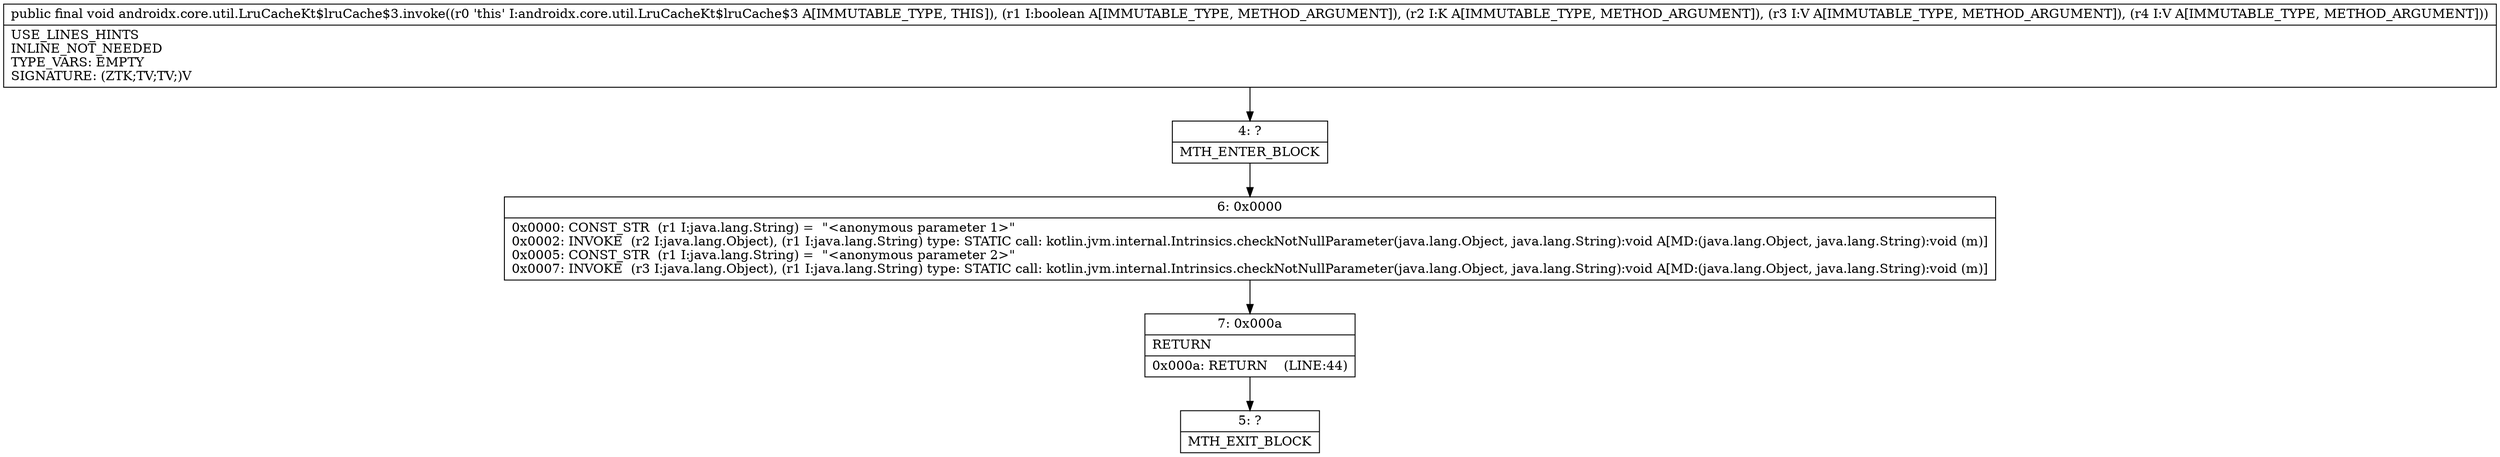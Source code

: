 digraph "CFG forandroidx.core.util.LruCacheKt$lruCache$3.invoke(ZLjava\/lang\/Object;Ljava\/lang\/Object;Ljava\/lang\/Object;)V" {
Node_4 [shape=record,label="{4\:\ ?|MTH_ENTER_BLOCK\l}"];
Node_6 [shape=record,label="{6\:\ 0x0000|0x0000: CONST_STR  (r1 I:java.lang.String) =  \"\<anonymous parameter 1\>\" \l0x0002: INVOKE  (r2 I:java.lang.Object), (r1 I:java.lang.String) type: STATIC call: kotlin.jvm.internal.Intrinsics.checkNotNullParameter(java.lang.Object, java.lang.String):void A[MD:(java.lang.Object, java.lang.String):void (m)]\l0x0005: CONST_STR  (r1 I:java.lang.String) =  \"\<anonymous parameter 2\>\" \l0x0007: INVOKE  (r3 I:java.lang.Object), (r1 I:java.lang.String) type: STATIC call: kotlin.jvm.internal.Intrinsics.checkNotNullParameter(java.lang.Object, java.lang.String):void A[MD:(java.lang.Object, java.lang.String):void (m)]\l}"];
Node_7 [shape=record,label="{7\:\ 0x000a|RETURN\l|0x000a: RETURN    (LINE:44)\l}"];
Node_5 [shape=record,label="{5\:\ ?|MTH_EXIT_BLOCK\l}"];
MethodNode[shape=record,label="{public final void androidx.core.util.LruCacheKt$lruCache$3.invoke((r0 'this' I:androidx.core.util.LruCacheKt$lruCache$3 A[IMMUTABLE_TYPE, THIS]), (r1 I:boolean A[IMMUTABLE_TYPE, METHOD_ARGUMENT]), (r2 I:K A[IMMUTABLE_TYPE, METHOD_ARGUMENT]), (r3 I:V A[IMMUTABLE_TYPE, METHOD_ARGUMENT]), (r4 I:V A[IMMUTABLE_TYPE, METHOD_ARGUMENT]))  | USE_LINES_HINTS\lINLINE_NOT_NEEDED\lTYPE_VARS: EMPTY\lSIGNATURE: (ZTK;TV;TV;)V\l}"];
MethodNode -> Node_4;Node_4 -> Node_6;
Node_6 -> Node_7;
Node_7 -> Node_5;
}

